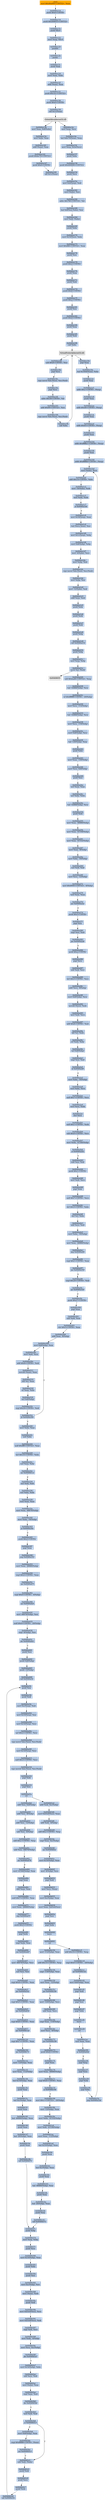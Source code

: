 digraph G {
node[shape=rectangle,style=filled,fillcolor=lightsteelblue,color=lightsteelblue]
bgcolor="transparent"
a0x0040a10fmovl_0x40a000UINT32_eax[label="start\nmovl $0x40a000<UINT32>, %eax",color="lightgrey",fillcolor="orange"];
a0x0040a114pushl_0x0UINT8[label="0x0040a114\npushl $0x0<UINT8>"];
a0x0040a116pushl_0x408055UINT32[label="0x0040a116\npushl $0x408055<UINT32>"];
a0x0040a11bpushl_fs_0[label="0x0040a11b\npushl %fs:0"];
a0x0040a122movl_esp_fs_0[label="0x0040a122\nmovl %esp, %fs:0"];
a0x0040a129pushfw_[label="0x0040a129\npushfw "];
a0x0040a12bpusha_[label="0x0040a12b\npusha "];
a0x0040a12cpushl_eax[label="0x0040a12c\npushl %eax"];
a0x0040a12dmovl_eax_ebx[label="0x0040a12d\nmovl %eax, %ebx"];
a0x0040a12faddl_eax__eax[label="0x0040a12f\naddl (%eax), %eax"];
a0x0040a131pushl_0x32cUINT32[label="0x0040a131\npushl $0x32c<UINT32>"];
a0x0040a136pushl_0x0UINT8[label="0x0040a136\npushl $0x0<UINT8>"];
a0x0040a138call_0x1ceax_[label="0x0040a138\ncall 0x1c(%eax)"];
GlobalAlloc_kernel32_dll[label="GlobalAlloc@kernel32.dll",color="lightgrey",fillcolor="lightgrey"];
a0x0040a13bmovl_eax_0x8ebx_[label="0x0040a13b\nmovl %eax, 0x8(%ebx)"];
a0x0040a13emovl_ebx_eax[label="0x0040a13e\nmovl %ebx, %eax"];
a0x0040a140addl_eax__eax[label="0x0040a140\naddl (%eax), %eax"];
a0x0040a142pushl_0xbc70UINT32[label="0x0040a142\npushl $0xbc70<UINT32>"];
a0x0040a147pushl_0x0UINT8[label="0x0040a147\npushl $0x0<UINT8>"];
a0x0040a149call_0x1ceax_[label="0x0040a149\ncall 0x1c(%eax)"];
a0x0040a14cmovl_esp_ecx[label="0x0040a14c\nmovl %esp, %ecx"];
a0x0040a14eleal_0xbc70eax__esp[label="0x0040a14e\nleal 0xbc70(%eax), %esp"];
a0x0040a154movl_esp_0x2eecx_[label="0x0040a154\nmovl %esp, 0x2e(%ecx)"];
a0x0040a157pushl_ebx[label="0x0040a157\npushl %ebx"];
a0x0040a158pushl_0x400000UINT32[label="0x0040a158\npushl $0x400000<UINT32>"];
a0x0040a15dpushl_ecx[label="0x0040a15d\npushl %ecx"];
a0x0040a15emovl_0x4esp__edi[label="0x0040a15e\nmovl 0x4(%esp), %edi"];
a0x0040a162movl_ebx__esi[label="0x0040a162\nmovl (%ebx), %esi"];
a0x0040a164addw_0x780UINT16_di[label="0x0040a164\naddw $0x780<UINT16>, %di"];
a0x0040a169leal_0x8esiebx__esi[label="0x0040a169\nleal 0x8(%esi,%ebx), %esi"];
a0x0040a16dmovl_edi_ebx_[label="0x0040a16d\nmovl %edi, (%ebx)"];
a0x0040a16fpushl_ebx[label="0x0040a16f\npushl %ebx"];
a0x0040a170movl_0x10esi__ebx[label="0x0040a170\nmovl 0x10(%esi), %ebx"];
a0x0040a173movl_0x880UINT32_eax[label="0x0040a173\nmovl $0x880<UINT32>, %eax"];
a0x0040a178pushl_esi[label="0x0040a178\npushl %esi"];
a0x0040a179pushl_0x2UINT8[label="0x0040a179\npushl $0x2<UINT8>"];
a0x0040a17bpushl_eax[label="0x0040a17b\npushl %eax"];
a0x0040a17cpushl_edi[label="0x0040a17c\npushl %edi"];
a0x0040a17dpushl_0x6UINT8[label="0x0040a17d\npushl $0x6<UINT8>"];
a0x0040a17fpushl_0xaUINT8[label="0x0040a17f\npushl $0xa<UINT8>"];
a0x0040a181pushl_esi[label="0x0040a181\npushl %esi"];
a0x0040a182pushl_0x4UINT8[label="0x0040a182\npushl $0x4<UINT8>"];
a0x0040a184pushl_eax[label="0x0040a184\npushl %eax"];
a0x0040a185pushl_edi[label="0x0040a185\npushl %edi"];
a0x0040a186call_ebx[label="0x0040a186\ncall %ebx"];
VirtualProtect_kernel32_dll[label="VirtualProtect@kernel32.dll",color="lightgrey",fillcolor="lightgrey"];
a0x0040a188subl_0x8UINT8_esi[label="0x0040a188\nsubl $0x8<UINT8>, %esi"];
a0x0040a18bpopl_ecx[label="0x0040a18b\npopl %ecx"];
a0x0040a18crepz_movsl_ds_esi__es_edi_[label="0x0040a18c\nrepz movsl %ds:(%esi), %es:(%edi)"];
a0x0040a18epopl_ecx[label="0x0040a18e\npopl %ecx"];
a0x0040a18faddw_0x58UINT8_di[label="0x0040a18f\naddw $0x58<UINT8>, %di"];
a0x0040a193addl_0x90UINT32_esi[label="0x0040a193\naddl $0x90<UINT32>, %esi"];
a0x0040a199repz_movsl_ds_esi__es_edi_[label="0x0040a199\nrepz movsl %ds:(%esi), %es:(%edi)"];
a0x0040a19bcall_ebx[label="0x0040a19b\ncall %ebx"];
a0x0040a19dpopl_eax[label="0x0040a19d\npopl %eax"];
a0x0040a19eleal_0x1644eax__ebx[label="0x0040a19e\nleal 0x1644(%eax), %ebx"];
a0x0040a1a4pushl_eax[label="0x0040a1a4\npushl %eax"];
a0x0040a1a5addb_0xcUINT8_esp_[label="0x0040a1a5\naddb $0xc<UINT8>, (%esp)"];
a0x0040a1a9pushl_eax[label="0x0040a1a9\npushl %eax"];
a0x0040a1aaaddb_0x46UINT8_esp_[label="0x0040a1aa\naddb $0x46<UINT8>, (%esp)"];
a0x0040a1aepushl_eax[label="0x0040a1ae\npushl %eax"];
a0x0040a1afaddb_0x65UINT8_esp_[label="0x0040a1af\naddb $0x65<UINT8>, (%esp)"];
a0x0040a1b3pushl_eax[label="0x0040a1b3\npushl %eax"];
a0x0040a1b4addb_0xffffffa1UINT8_esp_[label="0x0040a1b4\naddb $0xffffffa1<UINT8>, (%esp)"];
a0x0040a1b8pushl_eax[label="0x0040a1b8\npushl %eax"];
a0x0040a1b9addb_0xffffffbfUINT8_esp_[label="0x0040a1b9\naddb $0xffffffbf<UINT8>, (%esp)"];
a0x0040a1bdmovl_ebx__ecx[label="0x0040a1bd\nmovl (%ebx), %ecx"];
a0x0040a1bfaddl_0x14UINT8_ebx[label="0x0040a1bf\naddl $0x14<UINT8>, %ebx"];
a0x0040a1c2movl__16ebx__edx[label="0x0040a1c2\nmovl -16(%ebx), %edx"];
a0x0040a1c5testl_edx_edx[label="0x0040a1c5\ntestl %edx, %edx"];
a0x0040a1c7je_0x0040a1bd[label="0x0040a1c7\nje 0x0040a1bd"];
a0x0040a1c9movl_0x18esp__eax[label="0x0040a1c9\nmovl 0x18(%esp), %eax"];
a0x0040a1cdleal_ecxeax__esi[label="0x0040a1cd\nleal (%ecx,%eax), %esi"];
a0x0040a1d0movl_0x1cesp__ebp[label="0x0040a1d0\nmovl 0x1c(%esp), %ebp"];
a0x0040a1d4movl_0x8ebp__ebp[label="0x0040a1d4\nmovl 0x8(%ebp), %ebp"];
a0x0040a1d7movl__4ebx__ecx[label="0x0040a1d7\nmovl -4(%ebx), %ecx"];
a0x0040a1damovl_ebp_edi[label="0x0040a1da\nmovl %ebp, %edi"];
a0x0040a1dcrepz_movsl_ds_esi__es_edi_[label="0x0040a1dc\nrepz movsl %ds:(%esi), %es:(%edi)"];
a0x0040a1demovl_ebp_esi[label="0x0040a1de\nmovl %ebp, %esi"];
a0x0040a1e0movl__12ebx__edi[label="0x0040a1e0\nmovl -12(%ebx), %edi"];
a0x0040a1e3addl_eax_edi[label="0x0040a1e3\naddl %eax, %edi"];
a0x0040a1e5pushl_ebx[label="0x0040a1e5\npushl %ebx"];
a0x0040a1e6pushl_edx[label="0x0040a1e6\npushl %edx"];
a0x0040a1e7pushl_edi[label="0x0040a1e7\npushl %edi"];
a0x0040a1e8pushl_ebp[label="0x0040a1e8\npushl %ebp"];
a0x0040a1e9call_0x0040a21b[label="0x0040a1e9\ncall 0x0040a21b"];
a0x0040a21bpushl_ebp[label="0x0040a21b\npushl %ebp"];
a0x0040a21cmovl_esp_ebp[label="0x0040a21c\nmovl %esp, %ebp"];
a0x0040a21emovb_al_edi_[label="0x0040a21e\nmovb %al, (%edi)"];
a0x0040a220subl_0xbad8UINT32_esp[label="0x0040a220\nsubl $0xbad8<UINT32>, %esp"];
a0x0040a226leal__32888ebp__ecx[label="0x0040a226\nleal -32888(%ebp), %ecx"];
a0x0040a22corl_0xffffffffUINT8__20ebp_[label="0x0040a22c\norl $0xffffffff<UINT8>, -20(%ebp)"];
a0x0040a230movl_ecx__112ebp_[label="0x0040a230\nmovl %ecx, -112(%ebp)"];
a0x0040a233leal__32888ebp__ecx[label="0x0040a233\nleal -32888(%ebp), %ecx"];
a0x0040a239movl_ecx__116ebp_[label="0x0040a239\nmovl %ecx, -116(%ebp)"];
a0x0040a23cmovl_0x8ebp__ecx[label="0x0040a23c\nmovl 0x8(%ebp), %ecx"];
a0x0040a23fleal__120ebp__eax[label="0x0040a23f\nleal -120(%ebp), %eax"];
a0x0040a242pushl_ebx[label="0x0040a242\npushl %ebx"];
a0x0040a243movl_eax__120ebp_[label="0x0040a243\nmovl %eax, -120(%ebp)"];
a0x0040a246movl_ecx_0x8ebp_[label="0x0040a246\nmovl %ecx, 0x8(%ebp)"];
a0x0040a249pushl_esi[label="0x0040a249\npushl %esi"];
a0x0040a24axorl_eax_eax[label="0x0040a24a\nxorl %eax, %eax"];
a0x0040a24cxorl_ebx_ebx[label="0x0040a24c\nxorl %ebx, %ebx"];
a0x0040a24eleal__32888ebp__ecx[label="0x0040a24e\nleal -32888(%ebp), %ecx"];
a0x0040a254pushl_edi[label="0x0040a254\npushl %edi"];
a0x0040a255movl_eax__46680ebp_[label="0x0040a255\nmovl %eax, -46680(%ebp)"];
a0x0040a25bmovl_eax__41536ebp_[label="0x0040a25b\nmovl %eax, -41536(%ebp)"];
a0x0040a261movl_eax__41532ebp_[label="0x0040a261\nmovl %eax, -41532(%ebp)"];
a0x0040a267movl_eax__8ebp_[label="0x0040a267\nmovl %eax, -8(%ebp)"];
a0x0040a26amovl_ebx__16ebp_[label="0x0040a26a\nmovl %ebx, -16(%ebp)"];
a0x0040a26dxorl_edi_edi[label="0x0040a26d\nxorl %edi, %edi"];
a0x0040a26fmovl_ecx__12ebp_[label="0x0040a26f\nmovl %ecx, -12(%ebp)"];
a0x0040a272movl_0x8000UINT32__4ebp_[label="0x0040a272\nmovl $0x8000<UINT32>, -4(%ebp)"];
a0x0040a279testl_eax_eax[label="0x0040a279\ntestl %eax, %eax"];
a0x0040a27bjne_0x0040a2ee[label="0x0040a27b\njne 0x0040a2ee"];
a0x0040a27dpushl_0x3UINT8[label="0x0040a27d\npushl $0x3<UINT8>"];
a0x0040a27fpopl_esi[label="0x0040a27f\npopl %esi"];
a0x0040a280cmpl_esi_edi[label="0x0040a280\ncmpl %esi, %edi"];
a0x0040a282jae_0x0040a2a8[label="0x0040a282\njae 0x0040a2a8"];
a0x0040a284pushl_0xaUINT8[label="0x0040a284\npushl $0xa<UINT8>"];
a0x0040a286popl_ecx[label="0x0040a286\npopl %ecx"];
a0x0040a287subl_edi_ecx[label="0x0040a287\nsubl %edi, %ecx"];
a0x0040a289shrl_0x3UINT8_ecx[label="0x0040a289\nshrl $0x3<UINT8>, %ecx"];
a0x0040a28caddl_ecx__8ebp_[label="0x0040a28c\naddl %ecx, -8(%ebp)"];
a0x0040a28fmovl_0x8ebp__ecx[label="0x0040a28f\nmovl 0x8(%ebp), %ecx"];
a0x0040a292movzbl_ecx__edx[label="0x0040a292\nmovzbl (%ecx), %edx"];
a0x0040a295movl_edi_ecx[label="0x0040a295\nmovl %edi, %ecx"];
a0x0040a297addl_0x8UINT8_edi[label="0x0040a297\naddl $0x8<UINT8>, %edi"];
a0x0040a29ashll_cl_edx[label="0x0040a29a\nshll %cl, %edx"];
a0x0040a29corl_edx_ebx[label="0x0040a29c\norl %edx, %ebx"];
a0x0040a29eincl_0x8ebp_[label="0x0040a29e\nincl 0x8(%ebp)"];
a0x0040a2a1cmpl_esi_edi[label="0x0040a2a1\ncmpl %esi, %edi"];
a0x0040a2a3jb_0x0040a28f[label="0x0040a2a3\njb 0x0040a28f"];
a0x0040a2a5movl_ebx__16ebp_[label="0x0040a2a5\nmovl %ebx, -16(%ebp)"];
a0x0040a2a8movl_ebx_ecx[label="0x0040a2a8\nmovl %ebx, %ecx"];
a0x0040a2aaandl_0x7UINT8_ecx[label="0x0040a2aa\nandl $0x7<UINT8>, %ecx"];
a0x0040a2admovl_ecx_edx[label="0x0040a2ad\nmovl %ecx, %edx"];
a0x0040a2afshrl_ecx[label="0x0040a2af\nshrl %ecx"];
a0x0040a2b1andl_0x1UINT8_edx[label="0x0040a2b1\nandl $0x1<UINT8>, %edx"];
a0x0040a2b4subl_0x0UINT8_ecx[label="0x0040a2b4\nsubl $0x0<UINT8>, %ecx"];
a0x0040a2b7movl_edx__41540ebp_[label="0x0040a2b7\nmovl %edx, -41540(%ebp)"];
a0x0040a2bdje_0x0040a2d2[label="0x0040a2bd\nje 0x0040a2d2"];
a0x0040a2d2subl_esi_edi[label="0x0040a2d2\nsubl %esi, %edi"];
a0x0040a2d4pushl_0x1UINT8[label="0x0040a2d4\npushl $0x1<UINT8>"];
a0x0040a2d6movl_edi_ecx[label="0x0040a2d6\nmovl %edi, %ecx"];
a0x0040a2d8popl_eax[label="0x0040a2d8\npopl %eax"];
a0x0040a2d9andl_0x7UINT8_ecx[label="0x0040a2d9\nandl $0x7<UINT8>, %ecx"];
a0x0040a2dcshrl_0x3UINT8_ebx[label="0x0040a2dc\nshrl $0x3<UINT8>, %ebx"];
a0x0040a2dfshrl_cl_ebx[label="0x0040a2df\nshrl %cl, %ebx"];
a0x0040a2e1subl_ecx_edi[label="0x0040a2e1\nsubl %ecx, %edi"];
a0x0040a2e3movl_ebx__16ebp_[label="0x0040a2e3\nmovl %ebx, -16(%ebp)"];
a0x0040a2e6movl_eax__46680ebp_[label="0x0040a2e6\nmovl %eax, -46680(%ebp)"];
a0x0040a2ecjmp_0x0040a2f4[label="0x0040a2ec\njmp 0x0040a2f4"];
a0x0040a2f4cmpl_0x1UINT8_eax[label="0x0040a2f4\ncmpl $0x1<UINT8>, %eax"];
a0x0040a2f7jne_0x0040a359[label="0x0040a2f7\njne 0x0040a359"];
a0x0040a2f9cmpl_0x20UINT8_edi[label="0x0040a2f9\ncmpl $0x20<UINT8>, %edi"];
a0x0040a2fcjae_0x0040a320[label="0x0040a2fc\njae 0x0040a320"];
a0x0040a2fepushl_0x27UINT8[label="0x0040a2fe\npushl $0x27<UINT8>"];
a0x0040a300popl_eax[label="0x0040a300\npopl %eax"];
a0x0040a301subl_edi_eax[label="0x0040a301\nsubl %edi, %eax"];
a0x0040a303shrl_0x3UINT8_eax[label="0x0040a303\nshrl $0x3<UINT8>, %eax"];
a0x0040a306addl_eax__8ebp_[label="0x0040a306\naddl %eax, -8(%ebp)"];
a0x0040a309movl_0x8ebp__eax[label="0x0040a309\nmovl 0x8(%ebp), %eax"];
a0x0040a30cmovl_edi_ecx[label="0x0040a30c\nmovl %edi, %ecx"];
a0x0040a30eaddl_0x8UINT8_edi[label="0x0040a30e\naddl $0x8<UINT8>, %edi"];
a0x0040a311movzbl_eax__eax[label="0x0040a311\nmovzbl (%eax), %eax"];
a0x0040a314shll_cl_eax[label="0x0040a314\nshll %cl, %eax"];
a0x0040a316orl_eax_ebx[label="0x0040a316\norl %eax, %ebx"];
a0x0040a318incl_0x8ebp_[label="0x0040a318\nincl 0x8(%ebp)"];
a0x0040a31bcmpl_0x20UINT8_edi[label="0x0040a31b\ncmpl $0x20<UINT8>, %edi"];
a0x0040a31ejb_0x0040a309[label="0x0040a31e\njb 0x0040a309"];
a0x0040a320movl_ebx_eax[label="0x0040a320\nmovl %ebx, %eax"];
a0x0040a322notl_ebx[label="0x0040a322\nnotl %ebx"];
a0x0040a324andl_0xffffUINT32_eax[label="0x0040a324\nandl $0xffff<UINT32>, %eax"];
a0x0040a329shrl_0x10UINT8_ebx[label="0x0040a329\nshrl $0x10<UINT8>, %ebx"];
a0x0040a32cxorl_eax_ebx[label="0x0040a32c\nxorl %eax, %ebx"];
a0x0040a32ejne_0x0040b1ce[label="0x0040a32e\njne 0x0040b1ce"];
a0x0040a334xorl_edi_edi[label="0x0040a334\nxorl %edi, %edi"];
a0x0040a336xorl_ebx_ebx[label="0x0040a336\nxorl %ebx, %ebx"];
a0x0040a338testl_eax_eax[label="0x0040a338\ntestl %eax, %eax"];
a0x0040a33amovl_eax__46676ebp_[label="0x0040a33a\nmovl %eax, -46676(%ebp)"];
a0x0040a340movl_ebx__16ebp_[label="0x0040a340\nmovl %ebx, -16(%ebp)"];
a0x0040a343je_0x0040a34a[label="0x0040a343\nje 0x0040a34a"];
a0x0040a345pushl_0x2UINT8[label="0x0040a345\npushl $0x2<UINT8>"];
a0x0040a347popl_eax[label="0x0040a347\npopl %eax"];
a0x0040a348jmp_0x0040a353[label="0x0040a348\njmp 0x0040a353"];
a0x0040a353movl_eax__46680ebp_[label="0x0040a353\nmovl %eax, -46680(%ebp)"];
a0x0040a359cmpl_0x2UINT8_eax[label="0x0040a359\ncmpl $0x2<UINT8>, %eax"];
a0x0040a35cjne_0x0040a47f[label="0x0040a35c\njne 0x0040a47f"];
a0x0040a362cmpl_0x0UINT8__4ebp_[label="0x0040a362\ncmpl $0x0<UINT8>, -4(%ebp)"];
a0x0040a366jne_0x0040a42f[label="0x0040a366\njne 0x0040a42f"];
a0x0040a42fmovl__46676ebp__esi[label="0x0040a42f\nmovl -46676(%ebp), %esi"];
a0x0040a435andl_0x0UINT8__20ebp_[label="0x0040a435\nandl $0x0<UINT8>, -20(%ebp)"];
a0x0040a439cmpl__4ebp__esi[label="0x0040a439\ncmpl -4(%ebp), %esi"];
a0x0040a43cjbe_0x0040a441[label="0x0040a43c\njbe 0x0040a441"];
a0x0040a441pushl_esi[label="0x0040a441\npushl %esi"];
a0x0040a442pushl_0x8ebp_[label="0x0040a442\npushl 0x8(%ebp)"];
a0x0040a445pushl__12ebp_[label="0x0040a445\npushl -12(%ebp)"];
a0x0040a448call_0x0040a1fc[label="0x0040a448\ncall 0x0040a1fc"];
a0x0040a1fcpushl_esi[label="0x0040a1fc\npushl %esi"];
a0x0040a1fdpushl_edi[label="0x0040a1fd\npushl %edi"];
a0x0040a1femovl_0xcesp__edi[label="0x0040a1fe\nmovl 0xc(%esp), %edi"];
a0x0040a202movl_0x10esp__esi[label="0x0040a202\nmovl 0x10(%esp), %esi"];
a0x0040a206movl_0x14esp__ecx[label="0x0040a206\nmovl 0x14(%esp), %ecx"];
a0x0040a20asarl_0x2UINT8_ecx[label="0x0040a20a\nsarl $0x2<UINT8>, %ecx"];
a0x0040a20drepz_movsl_ds_esi__es_edi_[label="0x0040a20d\nrepz movsl %ds:(%esi), %es:(%edi)"];
a0x0040a20fmovl_0x14esp__ecx[label="0x0040a20f\nmovl 0x14(%esp), %ecx"];
a0x0040a213andl_0x3UINT8_ecx[label="0x0040a213\nandl $0x3<UINT8>, %ecx"];
a0x0040a216repz_movsb_ds_esi__es_edi_[label="0x0040a216\nrepz movsb %ds:(%esi), %es:(%edi)"];
a0x0040a218popl_edi[label="0x0040a218\npopl %edi"];
a0x0040a219popl_esi[label="0x0040a219\npopl %esi"];
a0x0040a21aret[label="0x0040a21a\nret"];
a0x0040a44daddl_esi_0x8ebp_[label="0x0040a44d\naddl %esi, 0x8(%ebp)"];
a0x0040a450addl_esi__8ebp_[label="0x0040a450\naddl %esi, -8(%ebp)"];
a0x0040a453addl_esi__12ebp_[label="0x0040a453\naddl %esi, -12(%ebp)"];
a0x0040a456subl_esi__4ebp_[label="0x0040a456\nsubl %esi, -4(%ebp)"];
a0x0040a459addl_0xcUINT8_esp[label="0x0040a459\naddl $0xc<UINT8>, %esp"];
a0x0040a45csubl_esi__46676ebp_[label="0x0040a45c\nsubl %esi, -46676(%ebp)"];
a0x0040a462jne_0x0040a479[label="0x0040a462\njne 0x0040a479"];
a0x0040a464movl__41540ebp__eax[label="0x0040a464\nmovl -41540(%ebp), %eax"];
a0x0040a46anegl_eax[label="0x0040a46a\nnegl %eax"];
a0x0040a46csbbl_eax_eax[label="0x0040a46c\nsbbl %eax, %eax"];
a0x0040a46eandl_0x7UINT8_eax[label="0x0040a46e\nandl $0x7<UINT8>, %eax"];
a0x0040a471movl_eax__46680ebp_[label="0x0040a471\nmovl %eax, -46680(%ebp)"];
a0x0040a477jmp_0x0040a47f[label="0x0040a477\njmp 0x0040a47f"];
a0x0040a47fpushl_0x3UINT8[label="0x0040a47f\npushl $0x3<UINT8>"];
a0x0040a481popl_edx[label="0x0040a481\npopl %edx"];
a0x0040a482cmpl_edx_eax[label="0x0040a482\ncmpl %edx, %eax"];
a0x0040a484jne_0x0040a4d7[label="0x0040a484\njne 0x0040a4d7"];
a0x0040a4d7movl__46676ebp__ecx[label="0x0040a4d7\nmovl -46676(%ebp), %ecx"];
a0x0040a4ddxorl_esi_esi[label="0x0040a4dd\nxorl %esi, %esi"];
a0x0040a4dfcmpl_0x4UINT8_eax[label="0x0040a4df\ncmpl $0x4<UINT8>, %eax"];
a0x0040a4e2jne_0x0040a5e2[label="0x0040a4e2\njne 0x0040a5e2"];
a0x0040a5e2cmpl_0x5UINT8_eax[label="0x0040a5e2\ncmpl $0x5<UINT8>, %eax"];
a0x0040a5e5jne_0x0040a834[label="0x0040a5e5\njne 0x0040a834"];
a0x0040a834cmpl_0x6UINT8_eax[label="0x0040a834\ncmpl $0x6<UINT8>, %eax"];
a0x0040a837jne_0x0040b12d[label="0x0040a837\njne 0x0040b12d"];
a0x0040b12dcmpl_0x7UINT8_eax[label="0x0040b12d\ncmpl $0x7<UINT8>, %eax"];
a0x0040b130jne_0x0040b17c[label="0x0040b130\njne 0x0040b17c"];
a0x0040b132movl__12ebp__eax[label="0x0040b132\nmovl -12(%ebp), %eax"];
a0x0040b135movl_eax__112ebp_[label="0x0040b135\nmovl %eax, -112(%ebp)"];
a0x0040b138leal_0x10ebp__eax[label="0x0040b138\nleal 0x10(%ebp), %eax"];
a0x0040b13bpushl_eax[label="0x0040b13b\npushl %eax"];
a0x0040b13cleal_0xcebp__eax[label="0x0040b13c\nleal 0xc(%ebp), %eax"];
a0x0040b13fpushl_eax[label="0x0040b13f\npushl %eax"];
a0x0040b140leal__46680ebp__eax[label="0x0040b140\nleal -46680(%ebp), %eax"];
a0x0040b146pushl_eax[label="0x0040b146\npushl %eax"];
a0x0040b147leal__20ebp__eax[label="0x0040b147\nleal -20(%ebp), %eax"];
a0x0040b14apushl_eax[label="0x0040b14a\npushl %eax"];
a0x0040b14bcall_0x0040b57c[label="0x0040b14b\ncall 0x0040b57c"];
a0x0040b57cpushl_ebp[label="0x0040b57c\npushl %ebp"];
a0x0040b57dmovl_esp_ebp[label="0x0040b57d\nmovl %esp, %ebp"];
a0x0040b57fpushl_ecx[label="0x0040b57f\npushl %ecx"];
a0x0040b580movl_0x10ebp__eax[label="0x0040b580\nmovl 0x10(%ebp), %eax"];
a0x0040b583pushl_ebx[label="0x0040b583\npushl %ebx"];
a0x0040b584pushl_esi[label="0x0040b584\npushl %esi"];
a0x0040b585movl_0xcebp__esi[label="0x0040b585\nmovl 0xc(%ebp), %esi"];
a0x0040b588movl_eax__edx[label="0x0040b588\nmovl (%eax), %edx"];
a0x0040b58apushl_edi[label="0x0040b58a\npushl %edi"];
a0x0040b58bmovl_0xb5e4esi__ecx[label="0x0040b58b\nmovl 0xb5e4(%esi), %ecx"];
a0x0040b591movl_0xb5e8esi__edi[label="0x0040b591\nmovl 0xb5e8(%esi), %edi"];
a0x0040b597cmpl_edi_ecx[label="0x0040b597\ncmpl %edi, %ecx"];
a0x0040b599movl_edx__4ebp_[label="0x0040b599\nmovl %edx, -4(%ebp)"];
a0x0040b59cmovl_ecx_0xcebp_[label="0x0040b59c\nmovl %ecx, 0xc(%ebp)"];
a0x0040b59fjbe_0x0040b5a7[label="0x0040b59f\njbe 0x0040b5a7"];
a0x0040b5a7movl_0x14ebp__ebx[label="0x0040b5a7\nmovl 0x14(%ebp), %ebx"];
a0x0040b5aasubl_ecx_edi[label="0x0040b5aa\nsubl %ecx, %edi"];
a0x0040b5acmovl_ebx__eax[label="0x0040b5ac\nmovl (%ebx), %eax"];
a0x0040b5aecmpl_eax_edi[label="0x0040b5ae\ncmpl %eax, %edi"];
a0x0040b5b0jbe_0x0040b5b4[label="0x0040b5b0\njbe 0x0040b5b4"];
a0x0040b5b4testl_edi_edi[label="0x0040b5b4\ntestl %edi, %edi"];
a0x0040b5b6je_0x0040b5c3[label="0x0040b5b6\nje 0x0040b5c3"];
a0x0040b5b8movl_0x8ebp__eax[label="0x0040b5b8\nmovl 0x8(%ebp), %eax"];
a0x0040b5bbcmpl_0xffffffffUINT8_eax_[label="0x0040b5bb\ncmpl $0xffffffff<UINT8>, (%eax)"];
a0x0040b5bejne_0x0040b5c3[label="0x0040b5be\njne 0x0040b5c3"];
a0x0040b5c3subl_edi_ebx_[label="0x0040b5c3\nsubl %edi, (%ebx)"];
a0x0040b5c5pushl_edi[label="0x0040b5c5\npushl %edi"];
a0x0040b5c6pushl_ecx[label="0x0040b5c6\npushl %ecx"];
a0x0040b5c7pushl_edx[label="0x0040b5c7\npushl %edx"];
a0x0040b5c8call_0x0040a1fc[label="0x0040b5c8\ncall 0x0040a1fc"];
a0x0040b5cdaddl_edi_0xcebp_[label="0x0040b5cd\naddl %edi, 0xc(%ebp)"];
a0x0040b5d0movl_0xb5e0esi__eax[label="0x0040b5d0\nmovl 0xb5e0(%esi), %eax"];
a0x0040b5d6addl_edi__4ebp_[label="0x0040b5d6\naddl %edi, -4(%ebp)"];
a0x0040b5d9addl_0xcUINT8_esp[label="0x0040b5d9\naddl $0xc<UINT8>, %esp"];
a0x0040b5dccmpl_eax_0xcebp_[label="0x0040b5dc\ncmpl %eax, 0xc(%ebp)"];
a0x0040b5dfjne_0x0040b62c[label="0x0040b5df\njne 0x0040b62c"];
a0x0040b62cmovl_0x10ebp__eax[label="0x0040b62c\nmovl 0x10(%ebp), %eax"];
a0x0040b62fmovl__4ebp__ecx[label="0x0040b62f\nmovl -4(%ebp), %ecx"];
a0x0040b632popl_edi[label="0x0040b632\npopl %edi"];
a0x0040b633movl_ecx_eax_[label="0x0040b633\nmovl %ecx, (%eax)"];
a0x0040b635movl_0xcebp__eax[label="0x0040b635\nmovl 0xc(%ebp), %eax"];
a0x0040b638movl_eax_0xb5e4esi_[label="0x0040b638\nmovl %eax, 0xb5e4(%esi)"];
a0x0040b63epopl_esi[label="0x0040b63e\npopl %esi"];
a0x0040b63fpopl_ebx[label="0x0040b63f\npopl %ebx"];
a0x0040b640leave_[label="0x0040b640\nleave "];
a0x0040b641ret[label="0x0040b641\nret"];
a0x0040b150movl__112ebp__eax[label="0x0040b150\nmovl -112(%ebp), %eax"];
a0x0040b153addl_0x10UINT8_esp[label="0x0040b153\naddl $0x10<UINT8>, %esp"];
a0x0040b156cmpl__116ebp__eax[label="0x0040b156\ncmpl -116(%ebp), %eax"];
a0x0040b159movl_eax__12ebp_[label="0x0040b159\nmovl %eax, -12(%ebp)"];
a0x0040b15cjae_0x0040b166[label="0x0040b15c\njae 0x0040b166"];
a0x0040b166movl__120ebp__ecx[label="0x0040b166\nmovl -120(%ebp), %ecx"];
a0x0040b169subl_eax_ecx[label="0x0040b169\nsubl %eax, %ecx"];
a0x0040b16bcmpl_eax__116ebp_[label="0x0040b16b\ncmpl %eax, -116(%ebp)"];
a0x0040b16emovl_ecx__4ebp_[label="0x0040b16e\nmovl %ecx, -4(%ebp)"];
a0x0040b171jne_0x0040b186[label="0x0040b171\njne 0x0040b186"];
a0x0040b173pushl_0x8UINT8[label="0x0040b173\npushl $0x8<UINT8>"];
a0x0040b175popl_eax[label="0x0040b175\npopl %eax"];
a0x0040b176movl_eax__46680ebp_[label="0x0040b176\nmovl %eax, -46680(%ebp)"];
a0x0040b17ccmpl_0x8UINT8_eax[label="0x0040b17c\ncmpl $0x8<UINT8>, %eax"];
a0x0040b17fje_0x0040b194[label="0x0040b17f\nje 0x0040b194"];
a0x0040b194movl_0x1UINT32__20ebp_[label="0x0040b194\nmovl $0x1<UINT32>, -20(%ebp)"];
a0x0040b19bmovl__12ebp__eax[label="0x0040b19b\nmovl -12(%ebp), %eax"];
a0x0040b19emovl_ebx__41532ebp_[label="0x0040b19e\nmovl %ebx, -41532(%ebp)"];
a0x0040b1a4movl_edi__41536ebp_[label="0x0040b1a4\nmovl %edi, -41536(%ebp)"];
a0x0040b1aamovl_eax__112ebp_[label="0x0040b1aa\nmovl %eax, -112(%ebp)"];
a0x0040b1adleal_0x10ebp__eax[label="0x0040b1ad\nleal 0x10(%ebp), %eax"];
a0x0040b1b0pushl_eax[label="0x0040b1b0\npushl %eax"];
a0x0040b1b1leal_0xcebp__eax[label="0x0040b1b1\nleal 0xc(%ebp), %eax"];
a0x0040b1b4pushl_eax[label="0x0040b1b4\npushl %eax"];
a0x0040b1b5leal__46680ebp__eax[label="0x0040b1b5\nleal -46680(%ebp), %eax"];
a0x0040b1bbpushl_eax[label="0x0040b1bb\npushl %eax"];
a0x0040b1bcleal__20ebp__eax[label="0x0040b1bc\nleal -20(%ebp), %eax"];
a0x0040b1bfpushl_eax[label="0x0040b1bf\npushl %eax"];
a0x0040b1c0call_0x0040b57c[label="0x0040b1c0\ncall 0x0040b57c"];
a0x0040b1c5addl_0x10UINT8_esp[label="0x0040b1c5\naddl $0x10<UINT8>, %esp"];
a0x0040b1c8cmpl_0x0UINT8__20ebp_[label="0x0040b1c8\ncmpl $0x0<UINT8>, -20(%ebp)"];
a0x0040b1ccjnl_0x0040b1d2[label="0x0040b1cc\njnl 0x0040b1d2"];
a0x0040b1d2movl_0x8ebp__eax[label="0x0040b1d2\nmovl 0x8(%ebp), %eax"];
a0x0040b1d5popl_edi[label="0x0040b1d5\npopl %edi"];
a0x0040b1d6popl_esi[label="0x0040b1d6\npopl %esi"];
a0x0040b1d7popl_ebx[label="0x0040b1d7\npopl %ebx"];
a0x0040b1d8leave_[label="0x0040b1d8\nleave "];
a0x0040b1d9ret[label="0x0040b1d9\nret"];
a0x0040a1eetestl_eax_eax[label="0x0040a1ee\ntestl %eax, %eax"];
a0x0040a1f0je_0x0040a0d2[label="0x0040a1f0\nje 0x0040a0d2"];
a0x0040a1f6popl_esp[label="0x0040a1f6\npopl %esp"];
a0x0040a1f7popl_eax[label="0x0040a1f7\npopl %eax"];
a0x0040a1f8popl_edx[label="0x0040a1f8\npopl %edx"];
a0x0040a1f9popl_ebx[label="0x0040a1f9\npopl %ebx"];
a0x0040a1fajmp_0x0040a1bd[label="0x0040a1fa\njmp 0x0040a1bd"];
a0x00408055[label="0x00408055",color="lightgrey",fillcolor="lightgrey"];
a0x0040a10fmovl_0x40a000UINT32_eax -> a0x0040a114pushl_0x0UINT8 [color="#000000"];
a0x0040a114pushl_0x0UINT8 -> a0x0040a116pushl_0x408055UINT32 [color="#000000"];
a0x0040a116pushl_0x408055UINT32 -> a0x0040a11bpushl_fs_0 [color="#000000"];
a0x0040a11bpushl_fs_0 -> a0x0040a122movl_esp_fs_0 [color="#000000"];
a0x0040a122movl_esp_fs_0 -> a0x0040a129pushfw_ [color="#000000"];
a0x0040a129pushfw_ -> a0x0040a12bpusha_ [color="#000000"];
a0x0040a12bpusha_ -> a0x0040a12cpushl_eax [color="#000000"];
a0x0040a12cpushl_eax -> a0x0040a12dmovl_eax_ebx [color="#000000"];
a0x0040a12dmovl_eax_ebx -> a0x0040a12faddl_eax__eax [color="#000000"];
a0x0040a12faddl_eax__eax -> a0x0040a131pushl_0x32cUINT32 [color="#000000"];
a0x0040a131pushl_0x32cUINT32 -> a0x0040a136pushl_0x0UINT8 [color="#000000"];
a0x0040a136pushl_0x0UINT8 -> a0x0040a138call_0x1ceax_ [color="#000000"];
a0x0040a138call_0x1ceax_ -> GlobalAlloc_kernel32_dll [color="#000000"];
GlobalAlloc_kernel32_dll -> a0x0040a13bmovl_eax_0x8ebx_ [color="#000000"];
a0x0040a13bmovl_eax_0x8ebx_ -> a0x0040a13emovl_ebx_eax [color="#000000"];
a0x0040a13emovl_ebx_eax -> a0x0040a140addl_eax__eax [color="#000000"];
a0x0040a140addl_eax__eax -> a0x0040a142pushl_0xbc70UINT32 [color="#000000"];
a0x0040a142pushl_0xbc70UINT32 -> a0x0040a147pushl_0x0UINT8 [color="#000000"];
a0x0040a147pushl_0x0UINT8 -> a0x0040a149call_0x1ceax_ [color="#000000"];
a0x0040a149call_0x1ceax_ -> GlobalAlloc_kernel32_dll [color="#000000"];
GlobalAlloc_kernel32_dll -> a0x0040a14cmovl_esp_ecx [color="#000000"];
a0x0040a14cmovl_esp_ecx -> a0x0040a14eleal_0xbc70eax__esp [color="#000000"];
a0x0040a14eleal_0xbc70eax__esp -> a0x0040a154movl_esp_0x2eecx_ [color="#000000"];
a0x0040a154movl_esp_0x2eecx_ -> a0x0040a157pushl_ebx [color="#000000"];
a0x0040a157pushl_ebx -> a0x0040a158pushl_0x400000UINT32 [color="#000000"];
a0x0040a158pushl_0x400000UINT32 -> a0x0040a15dpushl_ecx [color="#000000"];
a0x0040a15dpushl_ecx -> a0x0040a15emovl_0x4esp__edi [color="#000000"];
a0x0040a15emovl_0x4esp__edi -> a0x0040a162movl_ebx__esi [color="#000000"];
a0x0040a162movl_ebx__esi -> a0x0040a164addw_0x780UINT16_di [color="#000000"];
a0x0040a164addw_0x780UINT16_di -> a0x0040a169leal_0x8esiebx__esi [color="#000000"];
a0x0040a169leal_0x8esiebx__esi -> a0x0040a16dmovl_edi_ebx_ [color="#000000"];
a0x0040a16dmovl_edi_ebx_ -> a0x0040a16fpushl_ebx [color="#000000"];
a0x0040a16fpushl_ebx -> a0x0040a170movl_0x10esi__ebx [color="#000000"];
a0x0040a170movl_0x10esi__ebx -> a0x0040a173movl_0x880UINT32_eax [color="#000000"];
a0x0040a173movl_0x880UINT32_eax -> a0x0040a178pushl_esi [color="#000000"];
a0x0040a178pushl_esi -> a0x0040a179pushl_0x2UINT8 [color="#000000"];
a0x0040a179pushl_0x2UINT8 -> a0x0040a17bpushl_eax [color="#000000"];
a0x0040a17bpushl_eax -> a0x0040a17cpushl_edi [color="#000000"];
a0x0040a17cpushl_edi -> a0x0040a17dpushl_0x6UINT8 [color="#000000"];
a0x0040a17dpushl_0x6UINT8 -> a0x0040a17fpushl_0xaUINT8 [color="#000000"];
a0x0040a17fpushl_0xaUINT8 -> a0x0040a181pushl_esi [color="#000000"];
a0x0040a181pushl_esi -> a0x0040a182pushl_0x4UINT8 [color="#000000"];
a0x0040a182pushl_0x4UINT8 -> a0x0040a184pushl_eax [color="#000000"];
a0x0040a184pushl_eax -> a0x0040a185pushl_edi [color="#000000"];
a0x0040a185pushl_edi -> a0x0040a186call_ebx [color="#000000"];
a0x0040a186call_ebx -> VirtualProtect_kernel32_dll [color="#000000"];
VirtualProtect_kernel32_dll -> a0x0040a188subl_0x8UINT8_esi [color="#000000"];
a0x0040a188subl_0x8UINT8_esi -> a0x0040a18bpopl_ecx [color="#000000"];
a0x0040a18bpopl_ecx -> a0x0040a18crepz_movsl_ds_esi__es_edi_ [color="#000000"];
a0x0040a18crepz_movsl_ds_esi__es_edi_ -> a0x0040a18epopl_ecx [color="#000000"];
a0x0040a18epopl_ecx -> a0x0040a18faddw_0x58UINT8_di [color="#000000"];
a0x0040a18faddw_0x58UINT8_di -> a0x0040a193addl_0x90UINT32_esi [color="#000000"];
a0x0040a193addl_0x90UINT32_esi -> a0x0040a199repz_movsl_ds_esi__es_edi_ [color="#000000"];
a0x0040a199repz_movsl_ds_esi__es_edi_ -> a0x0040a19bcall_ebx [color="#000000"];
a0x0040a19bcall_ebx -> VirtualProtect_kernel32_dll [color="#000000"];
VirtualProtect_kernel32_dll -> a0x0040a19dpopl_eax [color="#000000"];
a0x0040a19dpopl_eax -> a0x0040a19eleal_0x1644eax__ebx [color="#000000"];
a0x0040a19eleal_0x1644eax__ebx -> a0x0040a1a4pushl_eax [color="#000000"];
a0x0040a1a4pushl_eax -> a0x0040a1a5addb_0xcUINT8_esp_ [color="#000000"];
a0x0040a1a5addb_0xcUINT8_esp_ -> a0x0040a1a9pushl_eax [color="#000000"];
a0x0040a1a9pushl_eax -> a0x0040a1aaaddb_0x46UINT8_esp_ [color="#000000"];
a0x0040a1aaaddb_0x46UINT8_esp_ -> a0x0040a1aepushl_eax [color="#000000"];
a0x0040a1aepushl_eax -> a0x0040a1afaddb_0x65UINT8_esp_ [color="#000000"];
a0x0040a1afaddb_0x65UINT8_esp_ -> a0x0040a1b3pushl_eax [color="#000000"];
a0x0040a1b3pushl_eax -> a0x0040a1b4addb_0xffffffa1UINT8_esp_ [color="#000000"];
a0x0040a1b4addb_0xffffffa1UINT8_esp_ -> a0x0040a1b8pushl_eax [color="#000000"];
a0x0040a1b8pushl_eax -> a0x0040a1b9addb_0xffffffbfUINT8_esp_ [color="#000000"];
a0x0040a1b9addb_0xffffffbfUINT8_esp_ -> a0x0040a1bdmovl_ebx__ecx [color="#000000"];
a0x0040a1bdmovl_ebx__ecx -> a0x0040a1bfaddl_0x14UINT8_ebx [color="#000000"];
a0x0040a1bfaddl_0x14UINT8_ebx -> a0x0040a1c2movl__16ebx__edx [color="#000000"];
a0x0040a1c2movl__16ebx__edx -> a0x0040a1c5testl_edx_edx [color="#000000"];
a0x0040a1c5testl_edx_edx -> a0x0040a1c7je_0x0040a1bd [color="#000000"];
a0x0040a1c7je_0x0040a1bd -> a0x0040a1c9movl_0x18esp__eax [color="#000000",label="F"];
a0x0040a1c9movl_0x18esp__eax -> a0x0040a1cdleal_ecxeax__esi [color="#000000"];
a0x0040a1cdleal_ecxeax__esi -> a0x0040a1d0movl_0x1cesp__ebp [color="#000000"];
a0x0040a1d0movl_0x1cesp__ebp -> a0x0040a1d4movl_0x8ebp__ebp [color="#000000"];
a0x0040a1d4movl_0x8ebp__ebp -> a0x0040a1d7movl__4ebx__ecx [color="#000000"];
a0x0040a1d7movl__4ebx__ecx -> a0x0040a1damovl_ebp_edi [color="#000000"];
a0x0040a1damovl_ebp_edi -> a0x0040a1dcrepz_movsl_ds_esi__es_edi_ [color="#000000"];
a0x0040a1dcrepz_movsl_ds_esi__es_edi_ -> a0x0040a1demovl_ebp_esi [color="#000000"];
a0x0040a1demovl_ebp_esi -> a0x0040a1e0movl__12ebx__edi [color="#000000"];
a0x0040a1e0movl__12ebx__edi -> a0x0040a1e3addl_eax_edi [color="#000000"];
a0x0040a1e3addl_eax_edi -> a0x0040a1e5pushl_ebx [color="#000000"];
a0x0040a1e5pushl_ebx -> a0x0040a1e6pushl_edx [color="#000000"];
a0x0040a1e6pushl_edx -> a0x0040a1e7pushl_edi [color="#000000"];
a0x0040a1e7pushl_edi -> a0x0040a1e8pushl_ebp [color="#000000"];
a0x0040a1e8pushl_ebp -> a0x0040a1e9call_0x0040a21b [color="#000000"];
a0x0040a1e9call_0x0040a21b -> a0x0040a21bpushl_ebp [color="#000000"];
a0x0040a21bpushl_ebp -> a0x0040a21cmovl_esp_ebp [color="#000000"];
a0x0040a21cmovl_esp_ebp -> a0x0040a21emovb_al_edi_ [color="#000000"];
a0x0040a21emovb_al_edi_ -> a0x0040a220subl_0xbad8UINT32_esp [color="#000000"];
a0x0040a220subl_0xbad8UINT32_esp -> a0x0040a226leal__32888ebp__ecx [color="#000000"];
a0x0040a226leal__32888ebp__ecx -> a0x0040a22corl_0xffffffffUINT8__20ebp_ [color="#000000"];
a0x0040a22corl_0xffffffffUINT8__20ebp_ -> a0x0040a230movl_ecx__112ebp_ [color="#000000"];
a0x0040a230movl_ecx__112ebp_ -> a0x0040a233leal__32888ebp__ecx [color="#000000"];
a0x0040a233leal__32888ebp__ecx -> a0x0040a239movl_ecx__116ebp_ [color="#000000"];
a0x0040a239movl_ecx__116ebp_ -> a0x0040a23cmovl_0x8ebp__ecx [color="#000000"];
a0x0040a23cmovl_0x8ebp__ecx -> a0x0040a23fleal__120ebp__eax [color="#000000"];
a0x0040a23fleal__120ebp__eax -> a0x0040a242pushl_ebx [color="#000000"];
a0x0040a242pushl_ebx -> a0x0040a243movl_eax__120ebp_ [color="#000000"];
a0x0040a243movl_eax__120ebp_ -> a0x0040a246movl_ecx_0x8ebp_ [color="#000000"];
a0x0040a246movl_ecx_0x8ebp_ -> a0x0040a249pushl_esi [color="#000000"];
a0x0040a249pushl_esi -> a0x0040a24axorl_eax_eax [color="#000000"];
a0x0040a24axorl_eax_eax -> a0x0040a24cxorl_ebx_ebx [color="#000000"];
a0x0040a24cxorl_ebx_ebx -> a0x0040a24eleal__32888ebp__ecx [color="#000000"];
a0x0040a24eleal__32888ebp__ecx -> a0x0040a254pushl_edi [color="#000000"];
a0x0040a254pushl_edi -> a0x0040a255movl_eax__46680ebp_ [color="#000000"];
a0x0040a255movl_eax__46680ebp_ -> a0x0040a25bmovl_eax__41536ebp_ [color="#000000"];
a0x0040a25bmovl_eax__41536ebp_ -> a0x0040a261movl_eax__41532ebp_ [color="#000000"];
a0x0040a261movl_eax__41532ebp_ -> a0x0040a267movl_eax__8ebp_ [color="#000000"];
a0x0040a267movl_eax__8ebp_ -> a0x0040a26amovl_ebx__16ebp_ [color="#000000"];
a0x0040a26amovl_ebx__16ebp_ -> a0x0040a26dxorl_edi_edi [color="#000000"];
a0x0040a26dxorl_edi_edi -> a0x0040a26fmovl_ecx__12ebp_ [color="#000000"];
a0x0040a26fmovl_ecx__12ebp_ -> a0x0040a272movl_0x8000UINT32__4ebp_ [color="#000000"];
a0x0040a272movl_0x8000UINT32__4ebp_ -> a0x0040a279testl_eax_eax [color="#000000"];
a0x0040a279testl_eax_eax -> a0x0040a27bjne_0x0040a2ee [color="#000000"];
a0x0040a27bjne_0x0040a2ee -> a0x0040a27dpushl_0x3UINT8 [color="#000000",label="F"];
a0x0040a27dpushl_0x3UINT8 -> a0x0040a27fpopl_esi [color="#000000"];
a0x0040a27fpopl_esi -> a0x0040a280cmpl_esi_edi [color="#000000"];
a0x0040a280cmpl_esi_edi -> a0x0040a282jae_0x0040a2a8 [color="#000000"];
a0x0040a282jae_0x0040a2a8 -> a0x0040a284pushl_0xaUINT8 [color="#000000",label="F"];
a0x0040a284pushl_0xaUINT8 -> a0x0040a286popl_ecx [color="#000000"];
a0x0040a286popl_ecx -> a0x0040a287subl_edi_ecx [color="#000000"];
a0x0040a287subl_edi_ecx -> a0x0040a289shrl_0x3UINT8_ecx [color="#000000"];
a0x0040a289shrl_0x3UINT8_ecx -> a0x0040a28caddl_ecx__8ebp_ [color="#000000"];
a0x0040a28caddl_ecx__8ebp_ -> a0x0040a28fmovl_0x8ebp__ecx [color="#000000"];
a0x0040a28fmovl_0x8ebp__ecx -> a0x0040a292movzbl_ecx__edx [color="#000000"];
a0x0040a292movzbl_ecx__edx -> a0x0040a295movl_edi_ecx [color="#000000"];
a0x0040a295movl_edi_ecx -> a0x0040a297addl_0x8UINT8_edi [color="#000000"];
a0x0040a297addl_0x8UINT8_edi -> a0x0040a29ashll_cl_edx [color="#000000"];
a0x0040a29ashll_cl_edx -> a0x0040a29corl_edx_ebx [color="#000000"];
a0x0040a29corl_edx_ebx -> a0x0040a29eincl_0x8ebp_ [color="#000000"];
a0x0040a29eincl_0x8ebp_ -> a0x0040a2a1cmpl_esi_edi [color="#000000"];
a0x0040a2a1cmpl_esi_edi -> a0x0040a2a3jb_0x0040a28f [color="#000000"];
a0x0040a2a3jb_0x0040a28f -> a0x0040a2a5movl_ebx__16ebp_ [color="#000000",label="F"];
a0x0040a2a5movl_ebx__16ebp_ -> a0x0040a2a8movl_ebx_ecx [color="#000000"];
a0x0040a2a8movl_ebx_ecx -> a0x0040a2aaandl_0x7UINT8_ecx [color="#000000"];
a0x0040a2aaandl_0x7UINT8_ecx -> a0x0040a2admovl_ecx_edx [color="#000000"];
a0x0040a2admovl_ecx_edx -> a0x0040a2afshrl_ecx [color="#000000"];
a0x0040a2afshrl_ecx -> a0x0040a2b1andl_0x1UINT8_edx [color="#000000"];
a0x0040a2b1andl_0x1UINT8_edx -> a0x0040a2b4subl_0x0UINT8_ecx [color="#000000"];
a0x0040a2b4subl_0x0UINT8_ecx -> a0x0040a2b7movl_edx__41540ebp_ [color="#000000"];
a0x0040a2b7movl_edx__41540ebp_ -> a0x0040a2bdje_0x0040a2d2 [color="#000000"];
a0x0040a2bdje_0x0040a2d2 -> a0x0040a2d2subl_esi_edi [color="#000000",label="T"];
a0x0040a2d2subl_esi_edi -> a0x0040a2d4pushl_0x1UINT8 [color="#000000"];
a0x0040a2d4pushl_0x1UINT8 -> a0x0040a2d6movl_edi_ecx [color="#000000"];
a0x0040a2d6movl_edi_ecx -> a0x0040a2d8popl_eax [color="#000000"];
a0x0040a2d8popl_eax -> a0x0040a2d9andl_0x7UINT8_ecx [color="#000000"];
a0x0040a2d9andl_0x7UINT8_ecx -> a0x0040a2dcshrl_0x3UINT8_ebx [color="#000000"];
a0x0040a2dcshrl_0x3UINT8_ebx -> a0x0040a2dfshrl_cl_ebx [color="#000000"];
a0x0040a2dfshrl_cl_ebx -> a0x0040a2e1subl_ecx_edi [color="#000000"];
a0x0040a2e1subl_ecx_edi -> a0x0040a2e3movl_ebx__16ebp_ [color="#000000"];
a0x0040a2e3movl_ebx__16ebp_ -> a0x0040a2e6movl_eax__46680ebp_ [color="#000000"];
a0x0040a2e6movl_eax__46680ebp_ -> a0x0040a2ecjmp_0x0040a2f4 [color="#000000"];
a0x0040a2ecjmp_0x0040a2f4 -> a0x0040a2f4cmpl_0x1UINT8_eax [color="#000000"];
a0x0040a2f4cmpl_0x1UINT8_eax -> a0x0040a2f7jne_0x0040a359 [color="#000000"];
a0x0040a2f7jne_0x0040a359 -> a0x0040a2f9cmpl_0x20UINT8_edi [color="#000000",label="F"];
a0x0040a2f9cmpl_0x20UINT8_edi -> a0x0040a2fcjae_0x0040a320 [color="#000000"];
a0x0040a2fcjae_0x0040a320 -> a0x0040a2fepushl_0x27UINT8 [color="#000000",label="F"];
a0x0040a2fepushl_0x27UINT8 -> a0x0040a300popl_eax [color="#000000"];
a0x0040a300popl_eax -> a0x0040a301subl_edi_eax [color="#000000"];
a0x0040a301subl_edi_eax -> a0x0040a303shrl_0x3UINT8_eax [color="#000000"];
a0x0040a303shrl_0x3UINT8_eax -> a0x0040a306addl_eax__8ebp_ [color="#000000"];
a0x0040a306addl_eax__8ebp_ -> a0x0040a309movl_0x8ebp__eax [color="#000000"];
a0x0040a309movl_0x8ebp__eax -> a0x0040a30cmovl_edi_ecx [color="#000000"];
a0x0040a30cmovl_edi_ecx -> a0x0040a30eaddl_0x8UINT8_edi [color="#000000"];
a0x0040a30eaddl_0x8UINT8_edi -> a0x0040a311movzbl_eax__eax [color="#000000"];
a0x0040a311movzbl_eax__eax -> a0x0040a314shll_cl_eax [color="#000000"];
a0x0040a314shll_cl_eax -> a0x0040a316orl_eax_ebx [color="#000000"];
a0x0040a316orl_eax_ebx -> a0x0040a318incl_0x8ebp_ [color="#000000"];
a0x0040a318incl_0x8ebp_ -> a0x0040a31bcmpl_0x20UINT8_edi [color="#000000"];
a0x0040a31bcmpl_0x20UINT8_edi -> a0x0040a31ejb_0x0040a309 [color="#000000"];
a0x0040a31ejb_0x0040a309 -> a0x0040a309movl_0x8ebp__eax [color="#000000",label="T"];
a0x0040a31ejb_0x0040a309 -> a0x0040a320movl_ebx_eax [color="#000000",label="F"];
a0x0040a320movl_ebx_eax -> a0x0040a322notl_ebx [color="#000000"];
a0x0040a322notl_ebx -> a0x0040a324andl_0xffffUINT32_eax [color="#000000"];
a0x0040a324andl_0xffffUINT32_eax -> a0x0040a329shrl_0x10UINT8_ebx [color="#000000"];
a0x0040a329shrl_0x10UINT8_ebx -> a0x0040a32cxorl_eax_ebx [color="#000000"];
a0x0040a32cxorl_eax_ebx -> a0x0040a32ejne_0x0040b1ce [color="#000000"];
a0x0040a32ejne_0x0040b1ce -> a0x0040a334xorl_edi_edi [color="#000000",label="F"];
a0x0040a334xorl_edi_edi -> a0x0040a336xorl_ebx_ebx [color="#000000"];
a0x0040a336xorl_ebx_ebx -> a0x0040a338testl_eax_eax [color="#000000"];
a0x0040a338testl_eax_eax -> a0x0040a33amovl_eax__46676ebp_ [color="#000000"];
a0x0040a33amovl_eax__46676ebp_ -> a0x0040a340movl_ebx__16ebp_ [color="#000000"];
a0x0040a340movl_ebx__16ebp_ -> a0x0040a343je_0x0040a34a [color="#000000"];
a0x0040a343je_0x0040a34a -> a0x0040a345pushl_0x2UINT8 [color="#000000",label="F"];
a0x0040a345pushl_0x2UINT8 -> a0x0040a347popl_eax [color="#000000"];
a0x0040a347popl_eax -> a0x0040a348jmp_0x0040a353 [color="#000000"];
a0x0040a348jmp_0x0040a353 -> a0x0040a353movl_eax__46680ebp_ [color="#000000"];
a0x0040a353movl_eax__46680ebp_ -> a0x0040a359cmpl_0x2UINT8_eax [color="#000000"];
a0x0040a359cmpl_0x2UINT8_eax -> a0x0040a35cjne_0x0040a47f [color="#000000"];
a0x0040a35cjne_0x0040a47f -> a0x0040a362cmpl_0x0UINT8__4ebp_ [color="#000000",label="F"];
a0x0040a362cmpl_0x0UINT8__4ebp_ -> a0x0040a366jne_0x0040a42f [color="#000000"];
a0x0040a366jne_0x0040a42f -> a0x0040a42fmovl__46676ebp__esi [color="#000000",label="T"];
a0x0040a42fmovl__46676ebp__esi -> a0x0040a435andl_0x0UINT8__20ebp_ [color="#000000"];
a0x0040a435andl_0x0UINT8__20ebp_ -> a0x0040a439cmpl__4ebp__esi [color="#000000"];
a0x0040a439cmpl__4ebp__esi -> a0x0040a43cjbe_0x0040a441 [color="#000000"];
a0x0040a43cjbe_0x0040a441 -> a0x0040a441pushl_esi [color="#000000",label="T"];
a0x0040a441pushl_esi -> a0x0040a442pushl_0x8ebp_ [color="#000000"];
a0x0040a442pushl_0x8ebp_ -> a0x0040a445pushl__12ebp_ [color="#000000"];
a0x0040a445pushl__12ebp_ -> a0x0040a448call_0x0040a1fc [color="#000000"];
a0x0040a448call_0x0040a1fc -> a0x0040a1fcpushl_esi [color="#000000"];
a0x0040a1fcpushl_esi -> a0x0040a1fdpushl_edi [color="#000000"];
a0x0040a1fdpushl_edi -> a0x0040a1femovl_0xcesp__edi [color="#000000"];
a0x0040a1femovl_0xcesp__edi -> a0x0040a202movl_0x10esp__esi [color="#000000"];
a0x0040a202movl_0x10esp__esi -> a0x0040a206movl_0x14esp__ecx [color="#000000"];
a0x0040a206movl_0x14esp__ecx -> a0x0040a20asarl_0x2UINT8_ecx [color="#000000"];
a0x0040a20asarl_0x2UINT8_ecx -> a0x0040a20drepz_movsl_ds_esi__es_edi_ [color="#000000"];
a0x0040a20drepz_movsl_ds_esi__es_edi_ -> a0x0040a20fmovl_0x14esp__ecx [color="#000000"];
a0x0040a20fmovl_0x14esp__ecx -> a0x0040a213andl_0x3UINT8_ecx [color="#000000"];
a0x0040a213andl_0x3UINT8_ecx -> a0x0040a216repz_movsb_ds_esi__es_edi_ [color="#000000"];
a0x0040a216repz_movsb_ds_esi__es_edi_ -> a0x0040a218popl_edi [color="#000000"];
a0x0040a218popl_edi -> a0x0040a219popl_esi [color="#000000"];
a0x0040a219popl_esi -> a0x0040a21aret [color="#000000"];
a0x0040a21aret -> a0x0040a44daddl_esi_0x8ebp_ [color="#000000"];
a0x0040a44daddl_esi_0x8ebp_ -> a0x0040a450addl_esi__8ebp_ [color="#000000"];
a0x0040a450addl_esi__8ebp_ -> a0x0040a453addl_esi__12ebp_ [color="#000000"];
a0x0040a453addl_esi__12ebp_ -> a0x0040a456subl_esi__4ebp_ [color="#000000"];
a0x0040a456subl_esi__4ebp_ -> a0x0040a459addl_0xcUINT8_esp [color="#000000"];
a0x0040a459addl_0xcUINT8_esp -> a0x0040a45csubl_esi__46676ebp_ [color="#000000"];
a0x0040a45csubl_esi__46676ebp_ -> a0x0040a462jne_0x0040a479 [color="#000000"];
a0x0040a462jne_0x0040a479 -> a0x0040a464movl__41540ebp__eax [color="#000000",label="F"];
a0x0040a464movl__41540ebp__eax -> a0x0040a46anegl_eax [color="#000000"];
a0x0040a46anegl_eax -> a0x0040a46csbbl_eax_eax [color="#000000"];
a0x0040a46csbbl_eax_eax -> a0x0040a46eandl_0x7UINT8_eax [color="#000000"];
a0x0040a46eandl_0x7UINT8_eax -> a0x0040a471movl_eax__46680ebp_ [color="#000000"];
a0x0040a471movl_eax__46680ebp_ -> a0x0040a477jmp_0x0040a47f [color="#000000"];
a0x0040a477jmp_0x0040a47f -> a0x0040a47fpushl_0x3UINT8 [color="#000000"];
a0x0040a47fpushl_0x3UINT8 -> a0x0040a481popl_edx [color="#000000"];
a0x0040a481popl_edx -> a0x0040a482cmpl_edx_eax [color="#000000"];
a0x0040a482cmpl_edx_eax -> a0x0040a484jne_0x0040a4d7 [color="#000000"];
a0x0040a484jne_0x0040a4d7 -> a0x0040a4d7movl__46676ebp__ecx [color="#000000",label="T"];
a0x0040a4d7movl__46676ebp__ecx -> a0x0040a4ddxorl_esi_esi [color="#000000"];
a0x0040a4ddxorl_esi_esi -> a0x0040a4dfcmpl_0x4UINT8_eax [color="#000000"];
a0x0040a4dfcmpl_0x4UINT8_eax -> a0x0040a4e2jne_0x0040a5e2 [color="#000000"];
a0x0040a4e2jne_0x0040a5e2 -> a0x0040a5e2cmpl_0x5UINT8_eax [color="#000000",label="T"];
a0x0040a5e2cmpl_0x5UINT8_eax -> a0x0040a5e5jne_0x0040a834 [color="#000000"];
a0x0040a5e5jne_0x0040a834 -> a0x0040a834cmpl_0x6UINT8_eax [color="#000000",label="T"];
a0x0040a834cmpl_0x6UINT8_eax -> a0x0040a837jne_0x0040b12d [color="#000000"];
a0x0040a837jne_0x0040b12d -> a0x0040b12dcmpl_0x7UINT8_eax [color="#000000",label="T"];
a0x0040b12dcmpl_0x7UINT8_eax -> a0x0040b130jne_0x0040b17c [color="#000000"];
a0x0040b130jne_0x0040b17c -> a0x0040b132movl__12ebp__eax [color="#000000",label="F"];
a0x0040b132movl__12ebp__eax -> a0x0040b135movl_eax__112ebp_ [color="#000000"];
a0x0040b135movl_eax__112ebp_ -> a0x0040b138leal_0x10ebp__eax [color="#000000"];
a0x0040b138leal_0x10ebp__eax -> a0x0040b13bpushl_eax [color="#000000"];
a0x0040b13bpushl_eax -> a0x0040b13cleal_0xcebp__eax [color="#000000"];
a0x0040b13cleal_0xcebp__eax -> a0x0040b13fpushl_eax [color="#000000"];
a0x0040b13fpushl_eax -> a0x0040b140leal__46680ebp__eax [color="#000000"];
a0x0040b140leal__46680ebp__eax -> a0x0040b146pushl_eax [color="#000000"];
a0x0040b146pushl_eax -> a0x0040b147leal__20ebp__eax [color="#000000"];
a0x0040b147leal__20ebp__eax -> a0x0040b14apushl_eax [color="#000000"];
a0x0040b14apushl_eax -> a0x0040b14bcall_0x0040b57c [color="#000000"];
a0x0040b14bcall_0x0040b57c -> a0x0040b57cpushl_ebp [color="#000000"];
a0x0040b57cpushl_ebp -> a0x0040b57dmovl_esp_ebp [color="#000000"];
a0x0040b57dmovl_esp_ebp -> a0x0040b57fpushl_ecx [color="#000000"];
a0x0040b57fpushl_ecx -> a0x0040b580movl_0x10ebp__eax [color="#000000"];
a0x0040b580movl_0x10ebp__eax -> a0x0040b583pushl_ebx [color="#000000"];
a0x0040b583pushl_ebx -> a0x0040b584pushl_esi [color="#000000"];
a0x0040b584pushl_esi -> a0x0040b585movl_0xcebp__esi [color="#000000"];
a0x0040b585movl_0xcebp__esi -> a0x0040b588movl_eax__edx [color="#000000"];
a0x0040b588movl_eax__edx -> a0x0040b58apushl_edi [color="#000000"];
a0x0040b58apushl_edi -> a0x0040b58bmovl_0xb5e4esi__ecx [color="#000000"];
a0x0040b58bmovl_0xb5e4esi__ecx -> a0x0040b591movl_0xb5e8esi__edi [color="#000000"];
a0x0040b591movl_0xb5e8esi__edi -> a0x0040b597cmpl_edi_ecx [color="#000000"];
a0x0040b597cmpl_edi_ecx -> a0x0040b599movl_edx__4ebp_ [color="#000000"];
a0x0040b599movl_edx__4ebp_ -> a0x0040b59cmovl_ecx_0xcebp_ [color="#000000"];
a0x0040b59cmovl_ecx_0xcebp_ -> a0x0040b59fjbe_0x0040b5a7 [color="#000000"];
a0x0040b59fjbe_0x0040b5a7 -> a0x0040b5a7movl_0x14ebp__ebx [color="#000000",label="T"];
a0x0040b5a7movl_0x14ebp__ebx -> a0x0040b5aasubl_ecx_edi [color="#000000"];
a0x0040b5aasubl_ecx_edi -> a0x0040b5acmovl_ebx__eax [color="#000000"];
a0x0040b5acmovl_ebx__eax -> a0x0040b5aecmpl_eax_edi [color="#000000"];
a0x0040b5aecmpl_eax_edi -> a0x0040b5b0jbe_0x0040b5b4 [color="#000000"];
a0x0040b5b0jbe_0x0040b5b4 -> a0x0040b5b4testl_edi_edi [color="#000000",label="T"];
a0x0040b5b4testl_edi_edi -> a0x0040b5b6je_0x0040b5c3 [color="#000000"];
a0x0040b5b6je_0x0040b5c3 -> a0x0040b5b8movl_0x8ebp__eax [color="#000000",label="F"];
a0x0040b5b8movl_0x8ebp__eax -> a0x0040b5bbcmpl_0xffffffffUINT8_eax_ [color="#000000"];
a0x0040b5bbcmpl_0xffffffffUINT8_eax_ -> a0x0040b5bejne_0x0040b5c3 [color="#000000"];
a0x0040b5bejne_0x0040b5c3 -> a0x0040b5c3subl_edi_ebx_ [color="#000000",label="T"];
a0x0040b5c3subl_edi_ebx_ -> a0x0040b5c5pushl_edi [color="#000000"];
a0x0040b5c5pushl_edi -> a0x0040b5c6pushl_ecx [color="#000000"];
a0x0040b5c6pushl_ecx -> a0x0040b5c7pushl_edx [color="#000000"];
a0x0040b5c7pushl_edx -> a0x0040b5c8call_0x0040a1fc [color="#000000"];
a0x0040b5c8call_0x0040a1fc -> a0x0040a1fcpushl_esi [color="#000000"];
a0x0040a21aret -> a0x0040b5cdaddl_edi_0xcebp_ [color="#000000"];
a0x0040b5cdaddl_edi_0xcebp_ -> a0x0040b5d0movl_0xb5e0esi__eax [color="#000000"];
a0x0040b5d0movl_0xb5e0esi__eax -> a0x0040b5d6addl_edi__4ebp_ [color="#000000"];
a0x0040b5d6addl_edi__4ebp_ -> a0x0040b5d9addl_0xcUINT8_esp [color="#000000"];
a0x0040b5d9addl_0xcUINT8_esp -> a0x0040b5dccmpl_eax_0xcebp_ [color="#000000"];
a0x0040b5dccmpl_eax_0xcebp_ -> a0x0040b5dfjne_0x0040b62c [color="#000000"];
a0x0040b5dfjne_0x0040b62c -> a0x0040b62cmovl_0x10ebp__eax [color="#000000",label="T"];
a0x0040b62cmovl_0x10ebp__eax -> a0x0040b62fmovl__4ebp__ecx [color="#000000"];
a0x0040b62fmovl__4ebp__ecx -> a0x0040b632popl_edi [color="#000000"];
a0x0040b632popl_edi -> a0x0040b633movl_ecx_eax_ [color="#000000"];
a0x0040b633movl_ecx_eax_ -> a0x0040b635movl_0xcebp__eax [color="#000000"];
a0x0040b635movl_0xcebp__eax -> a0x0040b638movl_eax_0xb5e4esi_ [color="#000000"];
a0x0040b638movl_eax_0xb5e4esi_ -> a0x0040b63epopl_esi [color="#000000"];
a0x0040b63epopl_esi -> a0x0040b63fpopl_ebx [color="#000000"];
a0x0040b63fpopl_ebx -> a0x0040b640leave_ [color="#000000"];
a0x0040b640leave_ -> a0x0040b641ret [color="#000000"];
a0x0040b641ret -> a0x0040b150movl__112ebp__eax [color="#000000"];
a0x0040b150movl__112ebp__eax -> a0x0040b153addl_0x10UINT8_esp [color="#000000"];
a0x0040b153addl_0x10UINT8_esp -> a0x0040b156cmpl__116ebp__eax [color="#000000"];
a0x0040b156cmpl__116ebp__eax -> a0x0040b159movl_eax__12ebp_ [color="#000000"];
a0x0040b159movl_eax__12ebp_ -> a0x0040b15cjae_0x0040b166 [color="#000000"];
a0x0040b15cjae_0x0040b166 -> a0x0040b166movl__120ebp__ecx [color="#000000",label="T"];
a0x0040b166movl__120ebp__ecx -> a0x0040b169subl_eax_ecx [color="#000000"];
a0x0040b169subl_eax_ecx -> a0x0040b16bcmpl_eax__116ebp_ [color="#000000"];
a0x0040b16bcmpl_eax__116ebp_ -> a0x0040b16emovl_ecx__4ebp_ [color="#000000"];
a0x0040b16emovl_ecx__4ebp_ -> a0x0040b171jne_0x0040b186 [color="#000000"];
a0x0040b171jne_0x0040b186 -> a0x0040b173pushl_0x8UINT8 [color="#000000",label="F"];
a0x0040b173pushl_0x8UINT8 -> a0x0040b175popl_eax [color="#000000"];
a0x0040b175popl_eax -> a0x0040b176movl_eax__46680ebp_ [color="#000000"];
a0x0040b176movl_eax__46680ebp_ -> a0x0040b17ccmpl_0x8UINT8_eax [color="#000000"];
a0x0040b17ccmpl_0x8UINT8_eax -> a0x0040b17fje_0x0040b194 [color="#000000"];
a0x0040b17fje_0x0040b194 -> a0x0040b194movl_0x1UINT32__20ebp_ [color="#000000",label="T"];
a0x0040b194movl_0x1UINT32__20ebp_ -> a0x0040b19bmovl__12ebp__eax [color="#000000"];
a0x0040b19bmovl__12ebp__eax -> a0x0040b19emovl_ebx__41532ebp_ [color="#000000"];
a0x0040b19emovl_ebx__41532ebp_ -> a0x0040b1a4movl_edi__41536ebp_ [color="#000000"];
a0x0040b1a4movl_edi__41536ebp_ -> a0x0040b1aamovl_eax__112ebp_ [color="#000000"];
a0x0040b1aamovl_eax__112ebp_ -> a0x0040b1adleal_0x10ebp__eax [color="#000000"];
a0x0040b1adleal_0x10ebp__eax -> a0x0040b1b0pushl_eax [color="#000000"];
a0x0040b1b0pushl_eax -> a0x0040b1b1leal_0xcebp__eax [color="#000000"];
a0x0040b1b1leal_0xcebp__eax -> a0x0040b1b4pushl_eax [color="#000000"];
a0x0040b1b4pushl_eax -> a0x0040b1b5leal__46680ebp__eax [color="#000000"];
a0x0040b1b5leal__46680ebp__eax -> a0x0040b1bbpushl_eax [color="#000000"];
a0x0040b1bbpushl_eax -> a0x0040b1bcleal__20ebp__eax [color="#000000"];
a0x0040b1bcleal__20ebp__eax -> a0x0040b1bfpushl_eax [color="#000000"];
a0x0040b1bfpushl_eax -> a0x0040b1c0call_0x0040b57c [color="#000000"];
a0x0040b1c0call_0x0040b57c -> a0x0040b57cpushl_ebp [color="#000000"];
a0x0040b5b6je_0x0040b5c3 -> a0x0040b5c3subl_edi_ebx_ [color="#000000",label="T"];
a0x0040b641ret -> a0x0040b1c5addl_0x10UINT8_esp [color="#000000"];
a0x0040b1c5addl_0x10UINT8_esp -> a0x0040b1c8cmpl_0x0UINT8__20ebp_ [color="#000000"];
a0x0040b1c8cmpl_0x0UINT8__20ebp_ -> a0x0040b1ccjnl_0x0040b1d2 [color="#000000"];
a0x0040b1ccjnl_0x0040b1d2 -> a0x0040b1d2movl_0x8ebp__eax [color="#000000",label="T"];
a0x0040b1d2movl_0x8ebp__eax -> a0x0040b1d5popl_edi [color="#000000"];
a0x0040b1d5popl_edi -> a0x0040b1d6popl_esi [color="#000000"];
a0x0040b1d6popl_esi -> a0x0040b1d7popl_ebx [color="#000000"];
a0x0040b1d7popl_ebx -> a0x0040b1d8leave_ [color="#000000"];
a0x0040b1d8leave_ -> a0x0040b1d9ret [color="#000000"];
a0x0040b1d9ret -> a0x0040a1eetestl_eax_eax [color="#000000"];
a0x0040a1eetestl_eax_eax -> a0x0040a1f0je_0x0040a0d2 [color="#000000"];
a0x0040a1f0je_0x0040a0d2 -> a0x0040a1f6popl_esp [color="#000000",label="F"];
a0x0040a1f6popl_esp -> a0x0040a1f7popl_eax [color="#000000"];
a0x0040a1f7popl_eax -> a0x0040a1f8popl_edx [color="#000000"];
a0x0040a1f8popl_edx -> a0x0040a1f9popl_ebx [color="#000000"];
a0x0040a1f9popl_ebx -> a0x0040a1fajmp_0x0040a1bd [color="#000000"];
a0x0040a1fajmp_0x0040a1bd -> a0x0040a1bdmovl_ebx__ecx [color="#000000"];
a0x0040a21emovb_al_edi_ -> a0x00408055 [color="#000000"];
}
